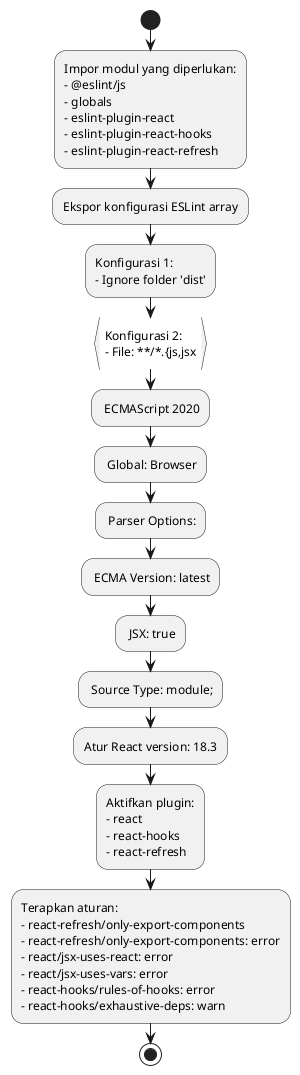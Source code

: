 @startuml
start

:Impor modul yang diperlukan:
- @eslint/js
- globals
- eslint-plugin-react
- eslint-plugin-react-hooks
- eslint-plugin-react-refresh;

:Ekspor konfigurasi ESLint array;

:Konfigurasi 1:
- Ignore folder 'dist';

:Konfigurasi 2:
- File: **/*.{js,jsx}
- ECMAScript 2020
- Global: Browser
- Parser Options:
  - ECMA Version: latest
  - JSX: true
  - Source Type: module;

:Atur React version: 18.3;

:Aktifkan plugin:
- react
- react-hooks
- react-refresh;

:Terapkan aturan:
- react-refresh/only-export-components
- react-refresh/only-export-components: error
- react/jsx-uses-react: error
- react/jsx-uses-vars: error
- react-hooks/rules-of-hooks: error
- react-hooks/exhaustive-deps: warn;

stop

@enduml